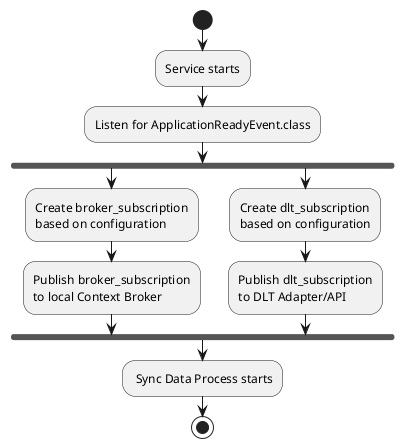 @startuml
'https://plantuml.com/activity-diagram-beta

@startuml
start
:Service starts;
:Listen for ApplicationReadyEvent.class;
fork
  :Create broker_subscription\nbased on configuration;
  :Publish broker_subscription\nto local Context Broker;
fork again
  :Create dlt_subscription\nbased on configuration;
  :Publish dlt_subscription\nto DLT Adapter/API;
end fork
: Sync Data Process starts;
stop
@enduml
